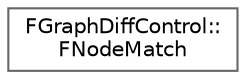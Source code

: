 digraph "Graphical Class Hierarchy"
{
 // INTERACTIVE_SVG=YES
 // LATEX_PDF_SIZE
  bgcolor="transparent";
  edge [fontname=Helvetica,fontsize=10,labelfontname=Helvetica,labelfontsize=10];
  node [fontname=Helvetica,fontsize=10,shape=box,height=0.2,width=0.4];
  rankdir="LR";
  Node0 [id="Node000000",label="FGraphDiffControl::\lFNodeMatch",height=0.2,width=0.4,color="grey40", fillcolor="white", style="filled",URL="$de/dc4/structFGraphDiffControl_1_1FNodeMatch.html",tooltip="A struct to represent a found pair of nodes that match each other (for comparisons sake)"];
}
